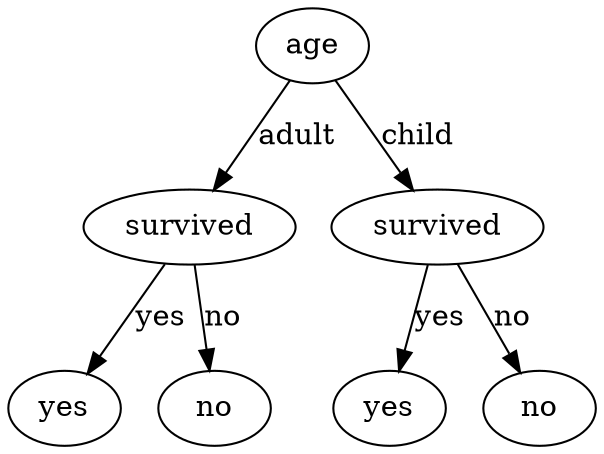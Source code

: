 digraph {
18508146056680967632057960773815427499 [label=age]
11328200140223416502571532868215516044 [label=survived]
129360898182817956545260375879167153 [label=yes]
304106463194417832765715896652286912928 [label=no]
315865239936819358994994948400998923604 [label=survived]
290131076961133783843350194160704631194 [label=yes]
103365807718421402777056192185715808947 [label=no]
18508146056680967632057960773815427499 -> 11328200140223416502571532868215516044 [label=adult] 
11328200140223416502571532868215516044 -> 129360898182817956545260375879167153 [label=yes] 
11328200140223416502571532868215516044 -> 304106463194417832765715896652286912928 [label=no] 
18508146056680967632057960773815427499 -> 315865239936819358994994948400998923604 [label=child] 
315865239936819358994994948400998923604 -> 290131076961133783843350194160704631194 [label=yes] 
315865239936819358994994948400998923604 -> 103365807718421402777056192185715808947 [label=no] 

}